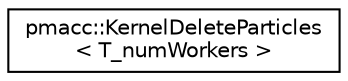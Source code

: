 digraph "Graphical Class Hierarchy"
{
 // LATEX_PDF_SIZE
  edge [fontname="Helvetica",fontsize="10",labelfontname="Helvetica",labelfontsize="10"];
  node [fontname="Helvetica",fontsize="10",shape=record];
  rankdir="LR";
  Node0 [label="pmacc::KernelDeleteParticles\l\< T_numWorkers \>",height=0.2,width=0.4,color="black", fillcolor="white", style="filled",URL="$structpmacc_1_1_kernel_delete_particles.html",tooltip="deletes all particles within an AREA"];
}
